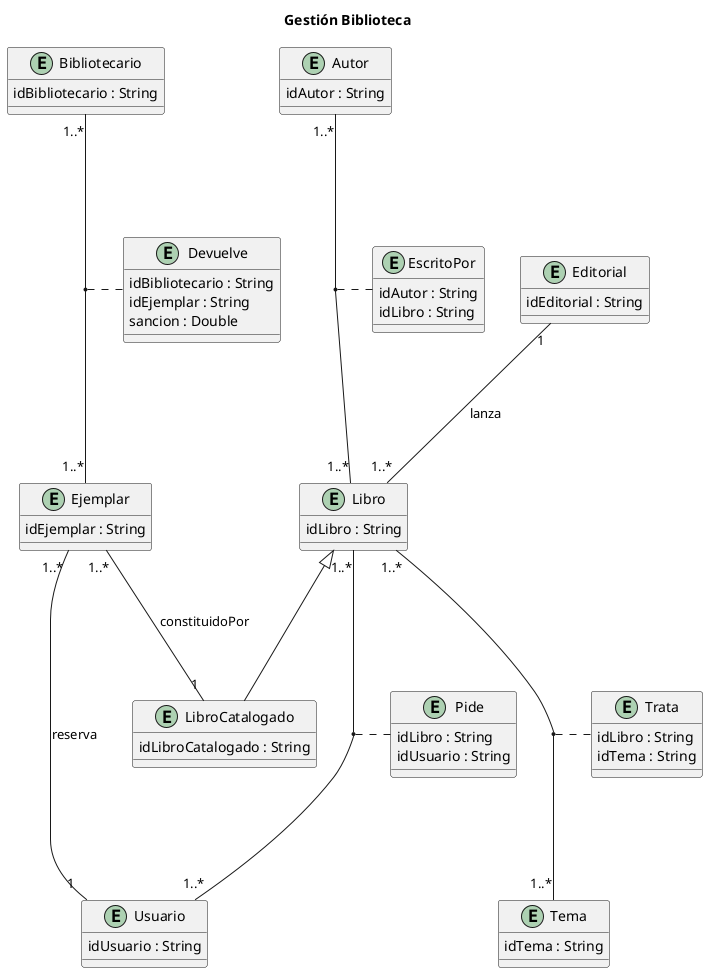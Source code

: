 @startuml gestion_biblioteca
title Gestión Biblioteca

Entity Autor {
    idAutor : String
}
Entity Bibliotecario {
    idBibliotecario : String
}
Entity Devuelve {
    idBibliotecario : String
    idEjemplar : String
    sancion : Double
}
Entity Editorial {
    idEditorial : String
}
Entity Ejemplar {
    idEjemplar : String
}
Entity EscritoPor {
    idAutor : String
    idLibro : String
}
Entity Libro {
    idLibro : String
}
Entity LibroCatalogado {
    idLibroCatalogado : String
}
Entity Pide {
    idLibro : String
    idUsuario : String
}
Entity Tema {
    idTema : String
}
Entity Trata {
    idLibro : String
    idTema : String
}
Entity Usuario {
    idUsuario : String
}

Autor "1..*" --- "1..*" Libro
(Autor, Libro) . EscritoPor

Bibliotecario "1..*" --- "1..*" Ejemplar
(Bibliotecario, Ejemplar) . Devuelve

Editorial "1" --- "1..*" Libro : lanza

Ejemplar "1..*" --- "1" LibroCatalogado : constituidoPor

Ejemplar "1..*" --- "1" Usuario : reserva

Libro <|--- LibroCatalogado

Libro "1..*" --- "1..*" Tema
(Libro, Tema) . Trata

Libro "1..*" --- "1..*" Usuario
(Libro, Usuario) . Pide

@enduml